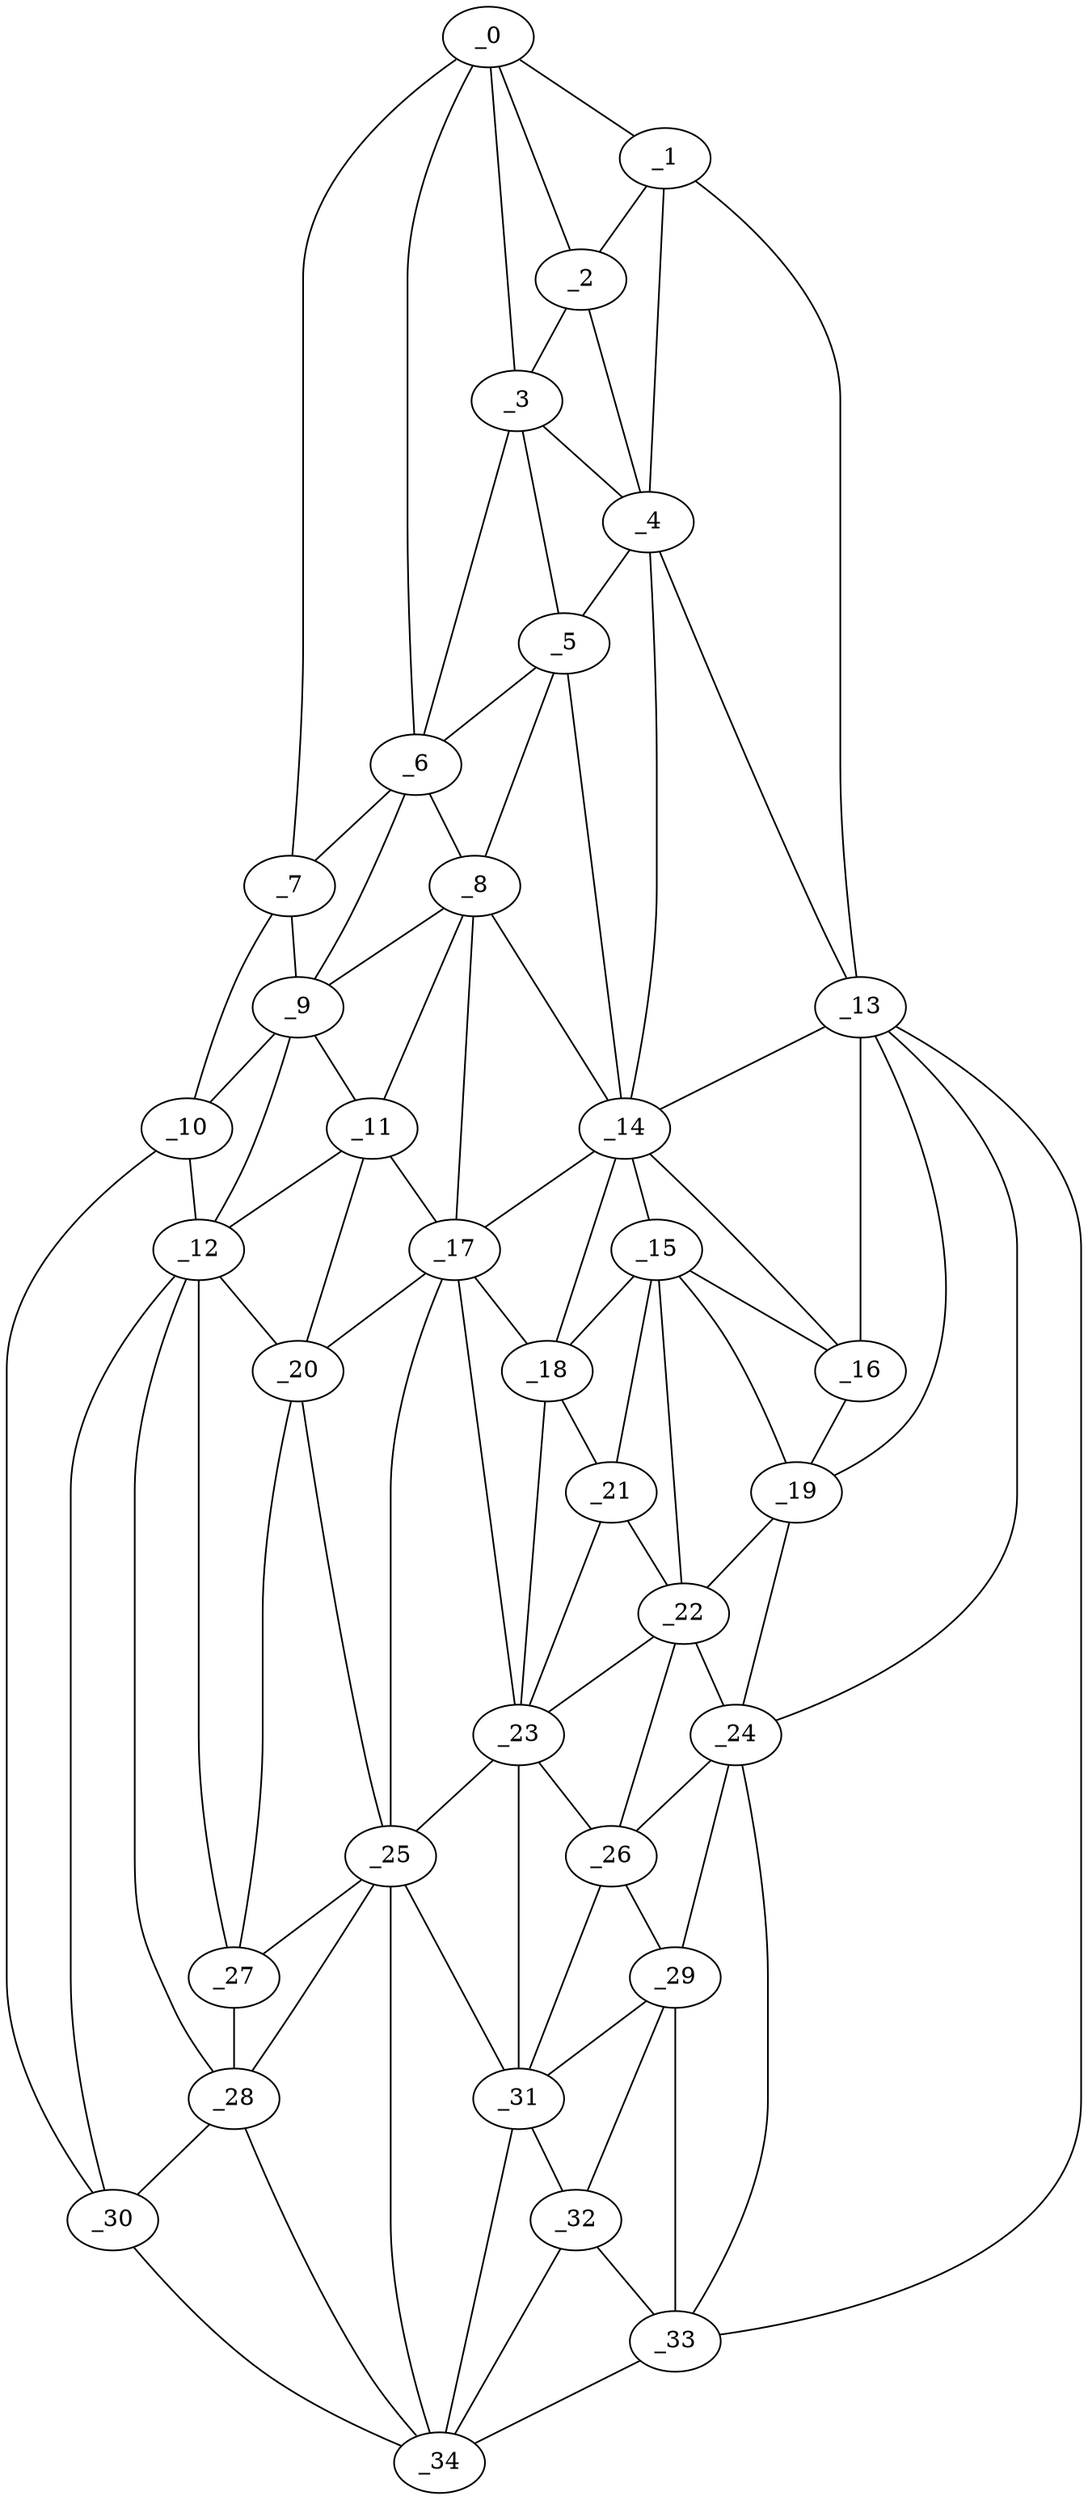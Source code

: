 graph "obj48__330.gxl" {
	_0	 [x=6,
		y=71];
	_1	 [x=10,
		y=89];
	_0 -- _1	 [valence=1];
	_2	 [x=13,
		y=77];
	_0 -- _2	 [valence=2];
	_3	 [x=21,
		y=63];
	_0 -- _3	 [valence=2];
	_6	 [x=34,
		y=44];
	_0 -- _6	 [valence=2];
	_7	 [x=36,
		y=20];
	_0 -- _7	 [valence=1];
	_1 -- _2	 [valence=2];
	_4	 [x=21,
		y=74];
	_1 -- _4	 [valence=2];
	_13	 [x=70,
		y=116];
	_1 -- _13	 [valence=1];
	_2 -- _3	 [valence=2];
	_2 -- _4	 [valence=2];
	_3 -- _4	 [valence=2];
	_5	 [x=33,
		y=52];
	_3 -- _5	 [valence=1];
	_3 -- _6	 [valence=2];
	_4 -- _5	 [valence=2];
	_4 -- _13	 [valence=1];
	_14	 [x=74,
		y=82];
	_4 -- _14	 [valence=1];
	_5 -- _6	 [valence=1];
	_8	 [x=38,
		y=47];
	_5 -- _8	 [valence=1];
	_5 -- _14	 [valence=2];
	_6 -- _7	 [valence=2];
	_6 -- _8	 [valence=2];
	_9	 [x=48,
		y=30];
	_6 -- _9	 [valence=1];
	_7 -- _9	 [valence=2];
	_10	 [x=49,
		y=20];
	_7 -- _10	 [valence=1];
	_8 -- _9	 [valence=2];
	_11	 [x=52,
		y=30];
	_8 -- _11	 [valence=1];
	_8 -- _14	 [valence=2];
	_17	 [x=79,
		y=58];
	_8 -- _17	 [valence=2];
	_9 -- _10	 [valence=2];
	_9 -- _11	 [valence=1];
	_12	 [x=53,
		y=24];
	_9 -- _12	 [valence=2];
	_10 -- _12	 [valence=1];
	_30	 [x=111,
		y=45];
	_10 -- _30	 [valence=1];
	_11 -- _12	 [valence=1];
	_11 -- _17	 [valence=2];
	_20	 [x=87,
		y=53];
	_11 -- _20	 [valence=2];
	_12 -- _20	 [valence=2];
	_27	 [x=99,
		y=49];
	_12 -- _27	 [valence=2];
	_28	 [x=105,
		y=46];
	_12 -- _28	 [valence=1];
	_12 -- _30	 [valence=2];
	_13 -- _14	 [valence=2];
	_16	 [x=78,
		y=94];
	_13 -- _16	 [valence=1];
	_19	 [x=85,
		y=94];
	_13 -- _19	 [valence=2];
	_24	 [x=95,
		y=94];
	_13 -- _24	 [valence=1];
	_33	 [x=115,
		y=106];
	_13 -- _33	 [valence=1];
	_15	 [x=78,
		y=84];
	_14 -- _15	 [valence=1];
	_14 -- _16	 [valence=2];
	_14 -- _17	 [valence=2];
	_18	 [x=80,
		y=74];
	_14 -- _18	 [valence=2];
	_15 -- _16	 [valence=2];
	_15 -- _18	 [valence=2];
	_15 -- _19	 [valence=2];
	_21	 [x=87,
		y=80];
	_15 -- _21	 [valence=2];
	_22	 [x=90,
		y=82];
	_15 -- _22	 [valence=1];
	_16 -- _19	 [valence=1];
	_17 -- _18	 [valence=2];
	_17 -- _20	 [valence=1];
	_23	 [x=91,
		y=72];
	_17 -- _23	 [valence=2];
	_25	 [x=96,
		y=58];
	_17 -- _25	 [valence=2];
	_18 -- _21	 [valence=2];
	_18 -- _23	 [valence=1];
	_19 -- _22	 [valence=2];
	_19 -- _24	 [valence=2];
	_20 -- _25	 [valence=2];
	_20 -- _27	 [valence=2];
	_21 -- _22	 [valence=2];
	_21 -- _23	 [valence=2];
	_22 -- _23	 [valence=1];
	_22 -- _24	 [valence=2];
	_26	 [x=98,
		y=79];
	_22 -- _26	 [valence=2];
	_23 -- _25	 [valence=2];
	_23 -- _26	 [valence=1];
	_31	 [x=112,
		y=74];
	_23 -- _31	 [valence=2];
	_24 -- _26	 [valence=1];
	_29	 [x=109,
		y=87];
	_24 -- _29	 [valence=2];
	_24 -- _33	 [valence=2];
	_25 -- _27	 [valence=2];
	_25 -- _28	 [valence=1];
	_25 -- _31	 [valence=2];
	_34	 [x=121,
		y=68];
	_25 -- _34	 [valence=2];
	_26 -- _29	 [valence=1];
	_26 -- _31	 [valence=2];
	_27 -- _28	 [valence=2];
	_28 -- _30	 [valence=2];
	_28 -- _34	 [valence=1];
	_29 -- _31	 [valence=2];
	_32	 [x=115,
		y=85];
	_29 -- _32	 [valence=2];
	_29 -- _33	 [valence=2];
	_30 -- _34	 [valence=1];
	_31 -- _32	 [valence=1];
	_31 -- _34	 [valence=1];
	_32 -- _33	 [valence=2];
	_32 -- _34	 [valence=1];
	_33 -- _34	 [valence=1];
}
